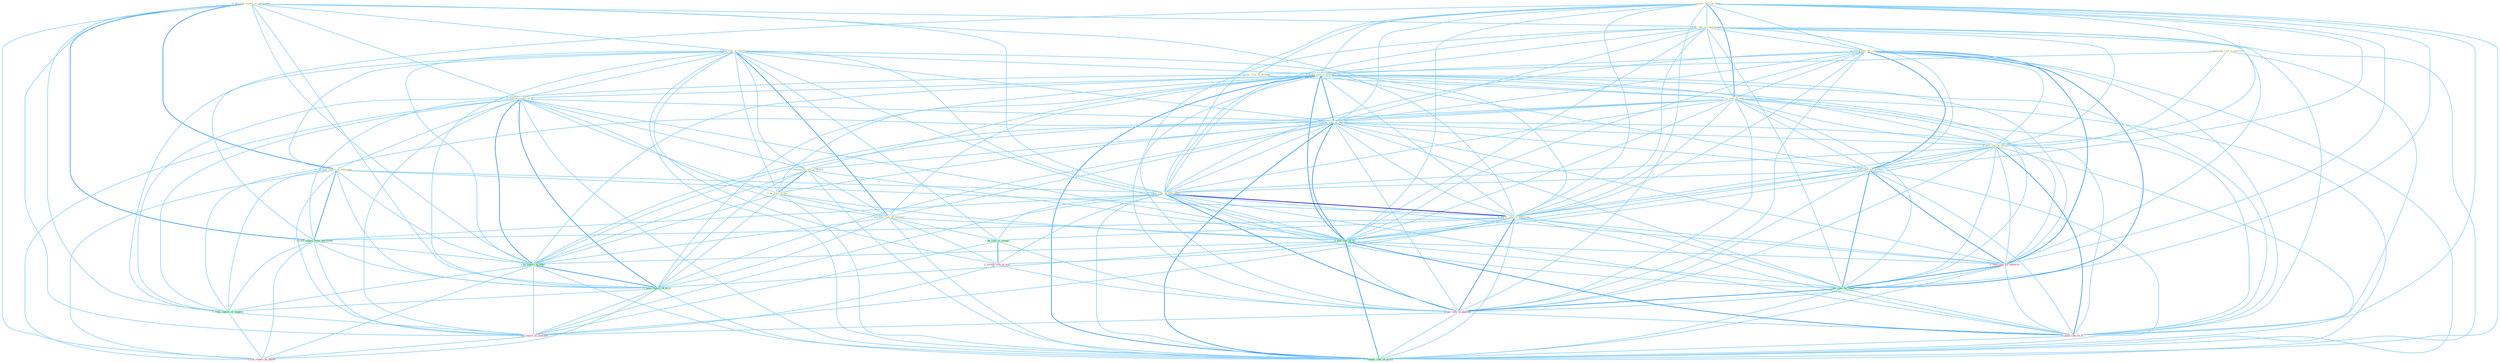 Graph G{ 
    node
    [shape=polygon,style=filled,width=.5,height=.06,color="#BDFCC9",fixedsize=true,fontsize=4,
    fontcolor="#2f4f4f"];
    {node
    [color="#ffffe0", fontcolor="#8b7d6b"] "0_describ_report_as_entitynam " "1_review_rate_on_bond " "1_plai_role_of_entitynam " "0_us_rate_as_instrument " "0_charg_rate_for_insur " "1_found_rate_of_improv " "1_outweigh_risk_to_environ " "1_follow_report_of_a " "0_see_risk_on_dimens " "1_is_rate_on_loan " "0_told_report_at_entitynam " "1_slow_rate_of_increas " "1_entitynam_rule_of_thumb " "0_give_rate_to_those " "1_rais_rate_for_product " "1_be_rule_of_dai " "1_downsiz_role_of_parastat " "1_relax_rate_in_entitynam " "0_lower_rate_in_entitynam "}
{node [color="#fff0f5", fontcolor="#b22222"] "0_hold_rate_for_advertis " "0_accept_role_in_wai " "0_pai_rate_in_quarter " "0_ran_report_in_yearnum " "0_push_rate_to_% " "0_file_report_by_phone "}
edge [color="#B0E2FF"];

	"0_describ_report_as_entitynam " -- "1_plai_role_of_entitynam " [w="1", color="#87cefa" ];
	"0_describ_report_as_entitynam " -- "0_us_rate_as_instrument " [w="1", color="#87cefa" ];
	"0_describ_report_as_entitynam " -- "1_follow_report_of_a " [w="1", color="#87cefa" ];
	"0_describ_report_as_entitynam " -- "0_told_report_at_entitynam " [w="2", color="#1e90ff" , len=0.8];
	"0_describ_report_as_entitynam " -- "1_relax_rate_in_entitynam " [w="1", color="#87cefa" ];
	"0_describ_report_as_entitynam " -- "0_lower_rate_in_entitynam " [w="1", color="#87cefa" ];
	"0_describ_report_as_entitynam " -- "1_receiv_report_from_entitynam " [w="2", color="#1e90ff" , len=0.8];
	"0_describ_report_as_entitynam " -- "1_is_report_of_topic " [w="1", color="#87cefa" ];
	"0_describ_report_as_entitynam " -- "1_been_report_of_firm " [w="1", color="#87cefa" ];
	"0_describ_report_as_entitynam " -- "1_relai_report_on_tendenc " [w="1", color="#87cefa" ];
	"0_describ_report_as_entitynam " -- "0_ran_report_in_yearnum " [w="1", color="#87cefa" ];
	"0_describ_report_as_entitynam " -- "0_file_report_by_phone " [w="1", color="#87cefa" ];
	"1_review_rate_on_bond " -- "0_us_rate_as_instrument " [w="1", color="#87cefa" ];
	"1_review_rate_on_bond " -- "0_charg_rate_for_insur " [w="1", color="#87cefa" ];
	"1_review_rate_on_bond " -- "1_found_rate_of_improv " [w="1", color="#87cefa" ];
	"1_review_rate_on_bond " -- "0_see_risk_on_dimens " [w="1", color="#87cefa" ];
	"1_review_rate_on_bond " -- "1_is_rate_on_loan " [w="2", color="#1e90ff" , len=0.8];
	"1_review_rate_on_bond " -- "1_slow_rate_of_increas " [w="1", color="#87cefa" ];
	"1_review_rate_on_bond " -- "0_give_rate_to_those " [w="1", color="#87cefa" ];
	"1_review_rate_on_bond " -- "1_rais_rate_for_product " [w="1", color="#87cefa" ];
	"1_review_rate_on_bond " -- "1_relax_rate_in_entitynam " [w="1", color="#87cefa" ];
	"1_review_rate_on_bond " -- "0_lower_rate_in_entitynam " [w="1", color="#87cefa" ];
	"1_review_rate_on_bond " -- "1_had_rate_of_% " [w="1", color="#87cefa" ];
	"1_review_rate_on_bond " -- "0_hold_rate_for_advertis " [w="1", color="#87cefa" ];
	"1_review_rate_on_bond " -- "1_pai_rate_for_fund " [w="1", color="#87cefa" ];
	"1_review_rate_on_bond " -- "0_pai_rate_in_quarter " [w="1", color="#87cefa" ];
	"1_review_rate_on_bond " -- "1_relai_report_on_tendenc " [w="1", color="#87cefa" ];
	"1_review_rate_on_bond " -- "0_push_rate_to_% " [w="1", color="#87cefa" ];
	"1_review_rate_on_bond " -- "1_compar_rate_of_group " [w="1", color="#87cefa" ];
	"1_plai_role_of_entitynam " -- "1_found_rate_of_improv " [w="1", color="#87cefa" ];
	"1_plai_role_of_entitynam " -- "1_follow_report_of_a " [w="1", color="#87cefa" ];
	"1_plai_role_of_entitynam " -- "0_told_report_at_entitynam " [w="1", color="#87cefa" ];
	"1_plai_role_of_entitynam " -- "1_slow_rate_of_increas " [w="1", color="#87cefa" ];
	"1_plai_role_of_entitynam " -- "1_entitynam_rule_of_thumb " [w="1", color="#87cefa" ];
	"1_plai_role_of_entitynam " -- "1_be_rule_of_dai " [w="1", color="#87cefa" ];
	"1_plai_role_of_entitynam " -- "1_downsiz_role_of_parastat " [w="2", color="#1e90ff" , len=0.8];
	"1_plai_role_of_entitynam " -- "1_relax_rate_in_entitynam " [w="1", color="#87cefa" ];
	"1_plai_role_of_entitynam " -- "0_lower_rate_in_entitynam " [w="1", color="#87cefa" ];
	"1_plai_role_of_entitynam " -- "1_had_rate_of_% " [w="1", color="#87cefa" ];
	"1_plai_role_of_entitynam " -- "1_ha_role_in_countri " [w="1", color="#87cefa" ];
	"1_plai_role_of_entitynam " -- "1_receiv_report_from_entitynam " [w="1", color="#87cefa" ];
	"1_plai_role_of_entitynam " -- "1_is_report_of_topic " [w="1", color="#87cefa" ];
	"1_plai_role_of_entitynam " -- "0_accept_role_in_wai " [w="1", color="#87cefa" ];
	"1_plai_role_of_entitynam " -- "1_been_report_of_firm " [w="1", color="#87cefa" ];
	"1_plai_role_of_entitynam " -- "1_compar_rate_of_group " [w="1", color="#87cefa" ];
	"0_us_rate_as_instrument " -- "0_charg_rate_for_insur " [w="1", color="#87cefa" ];
	"0_us_rate_as_instrument " -- "1_found_rate_of_improv " [w="1", color="#87cefa" ];
	"0_us_rate_as_instrument " -- "1_is_rate_on_loan " [w="1", color="#87cefa" ];
	"0_us_rate_as_instrument " -- "1_slow_rate_of_increas " [w="1", color="#87cefa" ];
	"0_us_rate_as_instrument " -- "0_give_rate_to_those " [w="1", color="#87cefa" ];
	"0_us_rate_as_instrument " -- "1_rais_rate_for_product " [w="1", color="#87cefa" ];
	"0_us_rate_as_instrument " -- "1_relax_rate_in_entitynam " [w="1", color="#87cefa" ];
	"0_us_rate_as_instrument " -- "0_lower_rate_in_entitynam " [w="1", color="#87cefa" ];
	"0_us_rate_as_instrument " -- "1_had_rate_of_% " [w="1", color="#87cefa" ];
	"0_us_rate_as_instrument " -- "0_hold_rate_for_advertis " [w="1", color="#87cefa" ];
	"0_us_rate_as_instrument " -- "1_pai_rate_for_fund " [w="1", color="#87cefa" ];
	"0_us_rate_as_instrument " -- "0_pai_rate_in_quarter " [w="1", color="#87cefa" ];
	"0_us_rate_as_instrument " -- "0_push_rate_to_% " [w="1", color="#87cefa" ];
	"0_us_rate_as_instrument " -- "1_compar_rate_of_group " [w="1", color="#87cefa" ];
	"0_charg_rate_for_insur " -- "1_found_rate_of_improv " [w="1", color="#87cefa" ];
	"0_charg_rate_for_insur " -- "1_is_rate_on_loan " [w="1", color="#87cefa" ];
	"0_charg_rate_for_insur " -- "1_slow_rate_of_increas " [w="1", color="#87cefa" ];
	"0_charg_rate_for_insur " -- "0_give_rate_to_those " [w="1", color="#87cefa" ];
	"0_charg_rate_for_insur " -- "1_rais_rate_for_product " [w="2", color="#1e90ff" , len=0.8];
	"0_charg_rate_for_insur " -- "1_relax_rate_in_entitynam " [w="1", color="#87cefa" ];
	"0_charg_rate_for_insur " -- "0_lower_rate_in_entitynam " [w="1", color="#87cefa" ];
	"0_charg_rate_for_insur " -- "1_had_rate_of_% " [w="1", color="#87cefa" ];
	"0_charg_rate_for_insur " -- "0_hold_rate_for_advertis " [w="2", color="#1e90ff" , len=0.8];
	"0_charg_rate_for_insur " -- "1_pai_rate_for_fund " [w="2", color="#1e90ff" , len=0.8];
	"0_charg_rate_for_insur " -- "0_pai_rate_in_quarter " [w="1", color="#87cefa" ];
	"0_charg_rate_for_insur " -- "0_push_rate_to_% " [w="1", color="#87cefa" ];
	"0_charg_rate_for_insur " -- "1_compar_rate_of_group " [w="1", color="#87cefa" ];
	"1_found_rate_of_improv " -- "1_follow_report_of_a " [w="1", color="#87cefa" ];
	"1_found_rate_of_improv " -- "1_is_rate_on_loan " [w="1", color="#87cefa" ];
	"1_found_rate_of_improv " -- "1_slow_rate_of_increas " [w="2", color="#1e90ff" , len=0.8];
	"1_found_rate_of_improv " -- "1_entitynam_rule_of_thumb " [w="1", color="#87cefa" ];
	"1_found_rate_of_improv " -- "0_give_rate_to_those " [w="1", color="#87cefa" ];
	"1_found_rate_of_improv " -- "1_rais_rate_for_product " [w="1", color="#87cefa" ];
	"1_found_rate_of_improv " -- "1_be_rule_of_dai " [w="1", color="#87cefa" ];
	"1_found_rate_of_improv " -- "1_downsiz_role_of_parastat " [w="1", color="#87cefa" ];
	"1_found_rate_of_improv " -- "1_relax_rate_in_entitynam " [w="1", color="#87cefa" ];
	"1_found_rate_of_improv " -- "0_lower_rate_in_entitynam " [w="1", color="#87cefa" ];
	"1_found_rate_of_improv " -- "1_had_rate_of_% " [w="2", color="#1e90ff" , len=0.8];
	"1_found_rate_of_improv " -- "1_is_report_of_topic " [w="1", color="#87cefa" ];
	"1_found_rate_of_improv " -- "0_hold_rate_for_advertis " [w="1", color="#87cefa" ];
	"1_found_rate_of_improv " -- "1_been_report_of_firm " [w="1", color="#87cefa" ];
	"1_found_rate_of_improv " -- "1_pai_rate_for_fund " [w="1", color="#87cefa" ];
	"1_found_rate_of_improv " -- "0_pai_rate_in_quarter " [w="1", color="#87cefa" ];
	"1_found_rate_of_improv " -- "0_push_rate_to_% " [w="1", color="#87cefa" ];
	"1_found_rate_of_improv " -- "1_compar_rate_of_group " [w="2", color="#1e90ff" , len=0.8];
	"1_outweigh_risk_to_environ " -- "0_see_risk_on_dimens " [w="1", color="#87cefa" ];
	"1_outweigh_risk_to_environ " -- "0_give_rate_to_those " [w="1", color="#87cefa" ];
	"1_outweigh_risk_to_environ " -- "0_push_rate_to_% " [w="1", color="#87cefa" ];
	"1_follow_report_of_a " -- "0_told_report_at_entitynam " [w="1", color="#87cefa" ];
	"1_follow_report_of_a " -- "1_slow_rate_of_increas " [w="1", color="#87cefa" ];
	"1_follow_report_of_a " -- "1_entitynam_rule_of_thumb " [w="1", color="#87cefa" ];
	"1_follow_report_of_a " -- "1_be_rule_of_dai " [w="1", color="#87cefa" ];
	"1_follow_report_of_a " -- "1_downsiz_role_of_parastat " [w="1", color="#87cefa" ];
	"1_follow_report_of_a " -- "1_had_rate_of_% " [w="1", color="#87cefa" ];
	"1_follow_report_of_a " -- "1_receiv_report_from_entitynam " [w="1", color="#87cefa" ];
	"1_follow_report_of_a " -- "1_is_report_of_topic " [w="2", color="#1e90ff" , len=0.8];
	"1_follow_report_of_a " -- "1_been_report_of_firm " [w="2", color="#1e90ff" , len=0.8];
	"1_follow_report_of_a " -- "1_relai_report_on_tendenc " [w="1", color="#87cefa" ];
	"1_follow_report_of_a " -- "0_ran_report_in_yearnum " [w="1", color="#87cefa" ];
	"1_follow_report_of_a " -- "0_file_report_by_phone " [w="1", color="#87cefa" ];
	"1_follow_report_of_a " -- "1_compar_rate_of_group " [w="1", color="#87cefa" ];
	"0_see_risk_on_dimens " -- "1_is_rate_on_loan " [w="1", color="#87cefa" ];
	"0_see_risk_on_dimens " -- "1_relai_report_on_tendenc " [w="1", color="#87cefa" ];
	"1_is_rate_on_loan " -- "1_slow_rate_of_increas " [w="1", color="#87cefa" ];
	"1_is_rate_on_loan " -- "0_give_rate_to_those " [w="1", color="#87cefa" ];
	"1_is_rate_on_loan " -- "1_rais_rate_for_product " [w="1", color="#87cefa" ];
	"1_is_rate_on_loan " -- "1_relax_rate_in_entitynam " [w="1", color="#87cefa" ];
	"1_is_rate_on_loan " -- "0_lower_rate_in_entitynam " [w="1", color="#87cefa" ];
	"1_is_rate_on_loan " -- "1_had_rate_of_% " [w="1", color="#87cefa" ];
	"1_is_rate_on_loan " -- "1_is_report_of_topic " [w="1", color="#87cefa" ];
	"1_is_rate_on_loan " -- "0_hold_rate_for_advertis " [w="1", color="#87cefa" ];
	"1_is_rate_on_loan " -- "1_pai_rate_for_fund " [w="1", color="#87cefa" ];
	"1_is_rate_on_loan " -- "0_pai_rate_in_quarter " [w="1", color="#87cefa" ];
	"1_is_rate_on_loan " -- "1_relai_report_on_tendenc " [w="1", color="#87cefa" ];
	"1_is_rate_on_loan " -- "0_push_rate_to_% " [w="1", color="#87cefa" ];
	"1_is_rate_on_loan " -- "1_compar_rate_of_group " [w="1", color="#87cefa" ];
	"0_told_report_at_entitynam " -- "1_relax_rate_in_entitynam " [w="1", color="#87cefa" ];
	"0_told_report_at_entitynam " -- "0_lower_rate_in_entitynam " [w="1", color="#87cefa" ];
	"0_told_report_at_entitynam " -- "1_receiv_report_from_entitynam " [w="2", color="#1e90ff" , len=0.8];
	"0_told_report_at_entitynam " -- "1_is_report_of_topic " [w="1", color="#87cefa" ];
	"0_told_report_at_entitynam " -- "1_been_report_of_firm " [w="1", color="#87cefa" ];
	"0_told_report_at_entitynam " -- "1_relai_report_on_tendenc " [w="1", color="#87cefa" ];
	"0_told_report_at_entitynam " -- "0_ran_report_in_yearnum " [w="1", color="#87cefa" ];
	"0_told_report_at_entitynam " -- "0_file_report_by_phone " [w="1", color="#87cefa" ];
	"1_slow_rate_of_increas " -- "1_entitynam_rule_of_thumb " [w="1", color="#87cefa" ];
	"1_slow_rate_of_increas " -- "0_give_rate_to_those " [w="1", color="#87cefa" ];
	"1_slow_rate_of_increas " -- "1_rais_rate_for_product " [w="1", color="#87cefa" ];
	"1_slow_rate_of_increas " -- "1_be_rule_of_dai " [w="1", color="#87cefa" ];
	"1_slow_rate_of_increas " -- "1_downsiz_role_of_parastat " [w="1", color="#87cefa" ];
	"1_slow_rate_of_increas " -- "1_relax_rate_in_entitynam " [w="1", color="#87cefa" ];
	"1_slow_rate_of_increas " -- "0_lower_rate_in_entitynam " [w="1", color="#87cefa" ];
	"1_slow_rate_of_increas " -- "1_had_rate_of_% " [w="2", color="#1e90ff" , len=0.8];
	"1_slow_rate_of_increas " -- "1_is_report_of_topic " [w="1", color="#87cefa" ];
	"1_slow_rate_of_increas " -- "0_hold_rate_for_advertis " [w="1", color="#87cefa" ];
	"1_slow_rate_of_increas " -- "1_been_report_of_firm " [w="1", color="#87cefa" ];
	"1_slow_rate_of_increas " -- "1_pai_rate_for_fund " [w="1", color="#87cefa" ];
	"1_slow_rate_of_increas " -- "0_pai_rate_in_quarter " [w="1", color="#87cefa" ];
	"1_slow_rate_of_increas " -- "0_push_rate_to_% " [w="1", color="#87cefa" ];
	"1_slow_rate_of_increas " -- "1_compar_rate_of_group " [w="2", color="#1e90ff" , len=0.8];
	"1_entitynam_rule_of_thumb " -- "1_be_rule_of_dai " [w="2", color="#1e90ff" , len=0.8];
	"1_entitynam_rule_of_thumb " -- "1_downsiz_role_of_parastat " [w="1", color="#87cefa" ];
	"1_entitynam_rule_of_thumb " -- "1_had_rate_of_% " [w="1", color="#87cefa" ];
	"1_entitynam_rule_of_thumb " -- "1_is_report_of_topic " [w="1", color="#87cefa" ];
	"1_entitynam_rule_of_thumb " -- "1_been_report_of_firm " [w="1", color="#87cefa" ];
	"1_entitynam_rule_of_thumb " -- "1_compar_rate_of_group " [w="1", color="#87cefa" ];
	"0_give_rate_to_those " -- "1_rais_rate_for_product " [w="1", color="#87cefa" ];
	"0_give_rate_to_those " -- "1_relax_rate_in_entitynam " [w="1", color="#87cefa" ];
	"0_give_rate_to_those " -- "0_lower_rate_in_entitynam " [w="1", color="#87cefa" ];
	"0_give_rate_to_those " -- "1_had_rate_of_% " [w="1", color="#87cefa" ];
	"0_give_rate_to_those " -- "0_hold_rate_for_advertis " [w="1", color="#87cefa" ];
	"0_give_rate_to_those " -- "1_pai_rate_for_fund " [w="1", color="#87cefa" ];
	"0_give_rate_to_those " -- "0_pai_rate_in_quarter " [w="1", color="#87cefa" ];
	"0_give_rate_to_those " -- "0_push_rate_to_% " [w="2", color="#1e90ff" , len=0.8];
	"0_give_rate_to_those " -- "1_compar_rate_of_group " [w="1", color="#87cefa" ];
	"1_rais_rate_for_product " -- "1_relax_rate_in_entitynam " [w="1", color="#87cefa" ];
	"1_rais_rate_for_product " -- "0_lower_rate_in_entitynam " [w="1", color="#87cefa" ];
	"1_rais_rate_for_product " -- "1_had_rate_of_% " [w="1", color="#87cefa" ];
	"1_rais_rate_for_product " -- "0_hold_rate_for_advertis " [w="2", color="#1e90ff" , len=0.8];
	"1_rais_rate_for_product " -- "1_pai_rate_for_fund " [w="2", color="#1e90ff" , len=0.8];
	"1_rais_rate_for_product " -- "0_pai_rate_in_quarter " [w="1", color="#87cefa" ];
	"1_rais_rate_for_product " -- "0_push_rate_to_% " [w="1", color="#87cefa" ];
	"1_rais_rate_for_product " -- "1_compar_rate_of_group " [w="1", color="#87cefa" ];
	"1_be_rule_of_dai " -- "1_downsiz_role_of_parastat " [w="1", color="#87cefa" ];
	"1_be_rule_of_dai " -- "1_had_rate_of_% " [w="1", color="#87cefa" ];
	"1_be_rule_of_dai " -- "1_is_report_of_topic " [w="1", color="#87cefa" ];
	"1_be_rule_of_dai " -- "1_been_report_of_firm " [w="1", color="#87cefa" ];
	"1_be_rule_of_dai " -- "1_compar_rate_of_group " [w="1", color="#87cefa" ];
	"1_downsiz_role_of_parastat " -- "1_had_rate_of_% " [w="1", color="#87cefa" ];
	"1_downsiz_role_of_parastat " -- "1_ha_role_in_countri " [w="1", color="#87cefa" ];
	"1_downsiz_role_of_parastat " -- "1_is_report_of_topic " [w="1", color="#87cefa" ];
	"1_downsiz_role_of_parastat " -- "0_accept_role_in_wai " [w="1", color="#87cefa" ];
	"1_downsiz_role_of_parastat " -- "1_been_report_of_firm " [w="1", color="#87cefa" ];
	"1_downsiz_role_of_parastat " -- "1_compar_rate_of_group " [w="1", color="#87cefa" ];
	"1_relax_rate_in_entitynam " -- "0_lower_rate_in_entitynam " [w="3", color="#0000cd" , len=0.6];
	"1_relax_rate_in_entitynam " -- "1_had_rate_of_% " [w="1", color="#87cefa" ];
	"1_relax_rate_in_entitynam " -- "1_ha_role_in_countri " [w="1", color="#87cefa" ];
	"1_relax_rate_in_entitynam " -- "1_receiv_report_from_entitynam " [w="1", color="#87cefa" ];
	"1_relax_rate_in_entitynam " -- "0_hold_rate_for_advertis " [w="1", color="#87cefa" ];
	"1_relax_rate_in_entitynam " -- "0_accept_role_in_wai " [w="1", color="#87cefa" ];
	"1_relax_rate_in_entitynam " -- "1_pai_rate_for_fund " [w="1", color="#87cefa" ];
	"1_relax_rate_in_entitynam " -- "0_pai_rate_in_quarter " [w="2", color="#1e90ff" , len=0.8];
	"1_relax_rate_in_entitynam " -- "0_ran_report_in_yearnum " [w="1", color="#87cefa" ];
	"1_relax_rate_in_entitynam " -- "0_push_rate_to_% " [w="1", color="#87cefa" ];
	"1_relax_rate_in_entitynam " -- "1_compar_rate_of_group " [w="1", color="#87cefa" ];
	"0_lower_rate_in_entitynam " -- "1_had_rate_of_% " [w="1", color="#87cefa" ];
	"0_lower_rate_in_entitynam " -- "1_ha_role_in_countri " [w="1", color="#87cefa" ];
	"0_lower_rate_in_entitynam " -- "1_receiv_report_from_entitynam " [w="1", color="#87cefa" ];
	"0_lower_rate_in_entitynam " -- "0_hold_rate_for_advertis " [w="1", color="#87cefa" ];
	"0_lower_rate_in_entitynam " -- "0_accept_role_in_wai " [w="1", color="#87cefa" ];
	"0_lower_rate_in_entitynam " -- "1_pai_rate_for_fund " [w="1", color="#87cefa" ];
	"0_lower_rate_in_entitynam " -- "0_pai_rate_in_quarter " [w="2", color="#1e90ff" , len=0.8];
	"0_lower_rate_in_entitynam " -- "0_ran_report_in_yearnum " [w="1", color="#87cefa" ];
	"0_lower_rate_in_entitynam " -- "0_push_rate_to_% " [w="1", color="#87cefa" ];
	"0_lower_rate_in_entitynam " -- "1_compar_rate_of_group " [w="1", color="#87cefa" ];
	"1_had_rate_of_% " -- "1_is_report_of_topic " [w="1", color="#87cefa" ];
	"1_had_rate_of_% " -- "0_hold_rate_for_advertis " [w="1", color="#87cefa" ];
	"1_had_rate_of_% " -- "1_been_report_of_firm " [w="1", color="#87cefa" ];
	"1_had_rate_of_% " -- "1_pai_rate_for_fund " [w="1", color="#87cefa" ];
	"1_had_rate_of_% " -- "0_pai_rate_in_quarter " [w="1", color="#87cefa" ];
	"1_had_rate_of_% " -- "0_push_rate_to_% " [w="2", color="#1e90ff" , len=0.8];
	"1_had_rate_of_% " -- "1_compar_rate_of_group " [w="2", color="#1e90ff" , len=0.8];
	"1_ha_role_in_countri " -- "0_accept_role_in_wai " [w="2", color="#1e90ff" , len=0.8];
	"1_ha_role_in_countri " -- "0_pai_rate_in_quarter " [w="1", color="#87cefa" ];
	"1_ha_role_in_countri " -- "0_ran_report_in_yearnum " [w="1", color="#87cefa" ];
	"1_receiv_report_from_entitynam " -- "1_is_report_of_topic " [w="1", color="#87cefa" ];
	"1_receiv_report_from_entitynam " -- "1_been_report_of_firm " [w="1", color="#87cefa" ];
	"1_receiv_report_from_entitynam " -- "1_relai_report_on_tendenc " [w="1", color="#87cefa" ];
	"1_receiv_report_from_entitynam " -- "0_ran_report_in_yearnum " [w="1", color="#87cefa" ];
	"1_receiv_report_from_entitynam " -- "0_file_report_by_phone " [w="1", color="#87cefa" ];
	"1_is_report_of_topic " -- "1_been_report_of_firm " [w="2", color="#1e90ff" , len=0.8];
	"1_is_report_of_topic " -- "1_relai_report_on_tendenc " [w="1", color="#87cefa" ];
	"1_is_report_of_topic " -- "0_ran_report_in_yearnum " [w="1", color="#87cefa" ];
	"1_is_report_of_topic " -- "0_file_report_by_phone " [w="1", color="#87cefa" ];
	"1_is_report_of_topic " -- "1_compar_rate_of_group " [w="1", color="#87cefa" ];
	"0_hold_rate_for_advertis " -- "1_pai_rate_for_fund " [w="2", color="#1e90ff" , len=0.8];
	"0_hold_rate_for_advertis " -- "0_pai_rate_in_quarter " [w="1", color="#87cefa" ];
	"0_hold_rate_for_advertis " -- "0_push_rate_to_% " [w="1", color="#87cefa" ];
	"0_hold_rate_for_advertis " -- "1_compar_rate_of_group " [w="1", color="#87cefa" ];
	"0_accept_role_in_wai " -- "0_pai_rate_in_quarter " [w="1", color="#87cefa" ];
	"0_accept_role_in_wai " -- "0_ran_report_in_yearnum " [w="1", color="#87cefa" ];
	"1_been_report_of_firm " -- "1_relai_report_on_tendenc " [w="1", color="#87cefa" ];
	"1_been_report_of_firm " -- "0_ran_report_in_yearnum " [w="1", color="#87cefa" ];
	"1_been_report_of_firm " -- "0_file_report_by_phone " [w="1", color="#87cefa" ];
	"1_been_report_of_firm " -- "1_compar_rate_of_group " [w="1", color="#87cefa" ];
	"1_pai_rate_for_fund " -- "0_pai_rate_in_quarter " [w="2", color="#1e90ff" , len=0.8];
	"1_pai_rate_for_fund " -- "0_push_rate_to_% " [w="1", color="#87cefa" ];
	"1_pai_rate_for_fund " -- "1_compar_rate_of_group " [w="1", color="#87cefa" ];
	"0_pai_rate_in_quarter " -- "0_ran_report_in_yearnum " [w="1", color="#87cefa" ];
	"0_pai_rate_in_quarter " -- "0_push_rate_to_% " [w="1", color="#87cefa" ];
	"0_pai_rate_in_quarter " -- "1_compar_rate_of_group " [w="1", color="#87cefa" ];
	"1_relai_report_on_tendenc " -- "0_ran_report_in_yearnum " [w="1", color="#87cefa" ];
	"1_relai_report_on_tendenc " -- "0_file_report_by_phone " [w="1", color="#87cefa" ];
	"0_ran_report_in_yearnum " -- "0_file_report_by_phone " [w="1", color="#87cefa" ];
	"0_push_rate_to_% " -- "1_compar_rate_of_group " [w="1", color="#87cefa" ];
}
